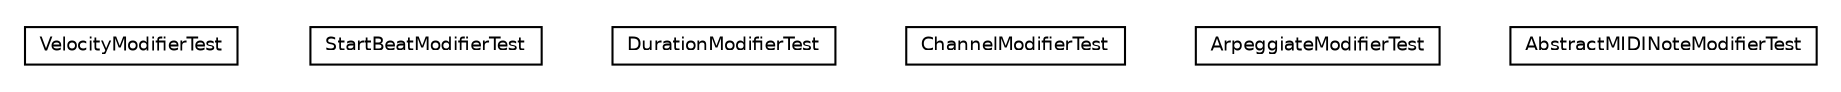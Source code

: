 #!/usr/local/bin/dot
#
# Class diagram 
# Generated by UMLGraph version R5_6-24-gf6e263 (http://www.umlgraph.org/)
#

digraph G {
	edge [fontname="Helvetica",fontsize=10,labelfontname="Helvetica",labelfontsize=10];
	node [fontname="Helvetica",fontsize=10,shape=plaintext];
	nodesep=0.25;
	ranksep=0.5;
	// com.rockhoppertech.music.modifiers.VelocityModifierTest
	c284 [label=<<table title="com.rockhoppertech.music.modifiers.VelocityModifierTest" border="0" cellborder="1" cellspacing="0" cellpadding="2" port="p" href="./VelocityModifierTest.html">
		<tr><td><table border="0" cellspacing="0" cellpadding="1">
<tr><td align="center" balign="center"> VelocityModifierTest </td></tr>
		</table></td></tr>
		</table>>, URL="./VelocityModifierTest.html", fontname="Helvetica", fontcolor="black", fontsize=9.0];
	// com.rockhoppertech.music.modifiers.StartBeatModifierTest
	c285 [label=<<table title="com.rockhoppertech.music.modifiers.StartBeatModifierTest" border="0" cellborder="1" cellspacing="0" cellpadding="2" port="p" href="./StartBeatModifierTest.html">
		<tr><td><table border="0" cellspacing="0" cellpadding="1">
<tr><td align="center" balign="center"> StartBeatModifierTest </td></tr>
		</table></td></tr>
		</table>>, URL="./StartBeatModifierTest.html", fontname="Helvetica", fontcolor="black", fontsize=9.0];
	// com.rockhoppertech.music.modifiers.DurationModifierTest
	c286 [label=<<table title="com.rockhoppertech.music.modifiers.DurationModifierTest" border="0" cellborder="1" cellspacing="0" cellpadding="2" port="p" href="./DurationModifierTest.html">
		<tr><td><table border="0" cellspacing="0" cellpadding="1">
<tr><td align="center" balign="center"> DurationModifierTest </td></tr>
		</table></td></tr>
		</table>>, URL="./DurationModifierTest.html", fontname="Helvetica", fontcolor="black", fontsize=9.0];
	// com.rockhoppertech.music.modifiers.ChannelModifierTest
	c287 [label=<<table title="com.rockhoppertech.music.modifiers.ChannelModifierTest" border="0" cellborder="1" cellspacing="0" cellpadding="2" port="p" href="./ChannelModifierTest.html">
		<tr><td><table border="0" cellspacing="0" cellpadding="1">
<tr><td align="center" balign="center"> ChannelModifierTest </td></tr>
		</table></td></tr>
		</table>>, URL="./ChannelModifierTest.html", fontname="Helvetica", fontcolor="black", fontsize=9.0];
	// com.rockhoppertech.music.modifiers.ArpeggiateModifierTest
	c288 [label=<<table title="com.rockhoppertech.music.modifiers.ArpeggiateModifierTest" border="0" cellborder="1" cellspacing="0" cellpadding="2" port="p" href="./ArpeggiateModifierTest.html">
		<tr><td><table border="0" cellspacing="0" cellpadding="1">
<tr><td align="center" balign="center"> ArpeggiateModifierTest </td></tr>
		</table></td></tr>
		</table>>, URL="./ArpeggiateModifierTest.html", fontname="Helvetica", fontcolor="black", fontsize=9.0];
	// com.rockhoppertech.music.modifiers.AbstractMIDINoteModifierTest
	c289 [label=<<table title="com.rockhoppertech.music.modifiers.AbstractMIDINoteModifierTest" border="0" cellborder="1" cellspacing="0" cellpadding="2" port="p" href="./AbstractMIDINoteModifierTest.html">
		<tr><td><table border="0" cellspacing="0" cellpadding="1">
<tr><td align="center" balign="center"> AbstractMIDINoteModifierTest </td></tr>
		</table></td></tr>
		</table>>, URL="./AbstractMIDINoteModifierTest.html", fontname="Helvetica", fontcolor="black", fontsize=9.0];
}

